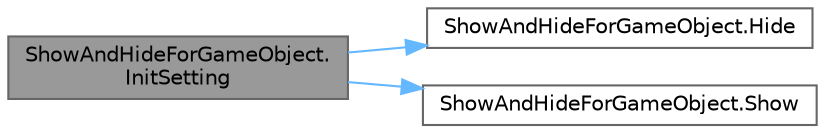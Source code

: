 digraph "ShowAndHideForGameObject.InitSetting"
{
 // LATEX_PDF_SIZE
  bgcolor="transparent";
  edge [fontname=Helvetica,fontsize=10,labelfontname=Helvetica,labelfontsize=10];
  node [fontname=Helvetica,fontsize=10,shape=box,height=0.2,width=0.4];
  rankdir="LR";
  Node1 [id="Node000001",label="ShowAndHideForGameObject.\lInitSetting",height=0.2,width=0.4,color="gray40", fillcolor="grey60", style="filled", fontcolor="black",tooltip=" "];
  Node1 -> Node2 [id="edge1_Node000001_Node000002",color="steelblue1",style="solid",tooltip=" "];
  Node2 [id="Node000002",label="ShowAndHideForGameObject.Hide",height=0.2,width=0.4,color="grey40", fillcolor="white", style="filled",URL="$class_show_and_hide_for_game_object.html#a02ed0f7f6f0ab921737f782e29224dc8",tooltip=" "];
  Node1 -> Node3 [id="edge2_Node000001_Node000003",color="steelblue1",style="solid",tooltip=" "];
  Node3 [id="Node000003",label="ShowAndHideForGameObject.Show",height=0.2,width=0.4,color="grey40", fillcolor="white", style="filled",URL="$class_show_and_hide_for_game_object.html#a0ce311345fcddb7955d7971cf4b81d36",tooltip=" "];
}
